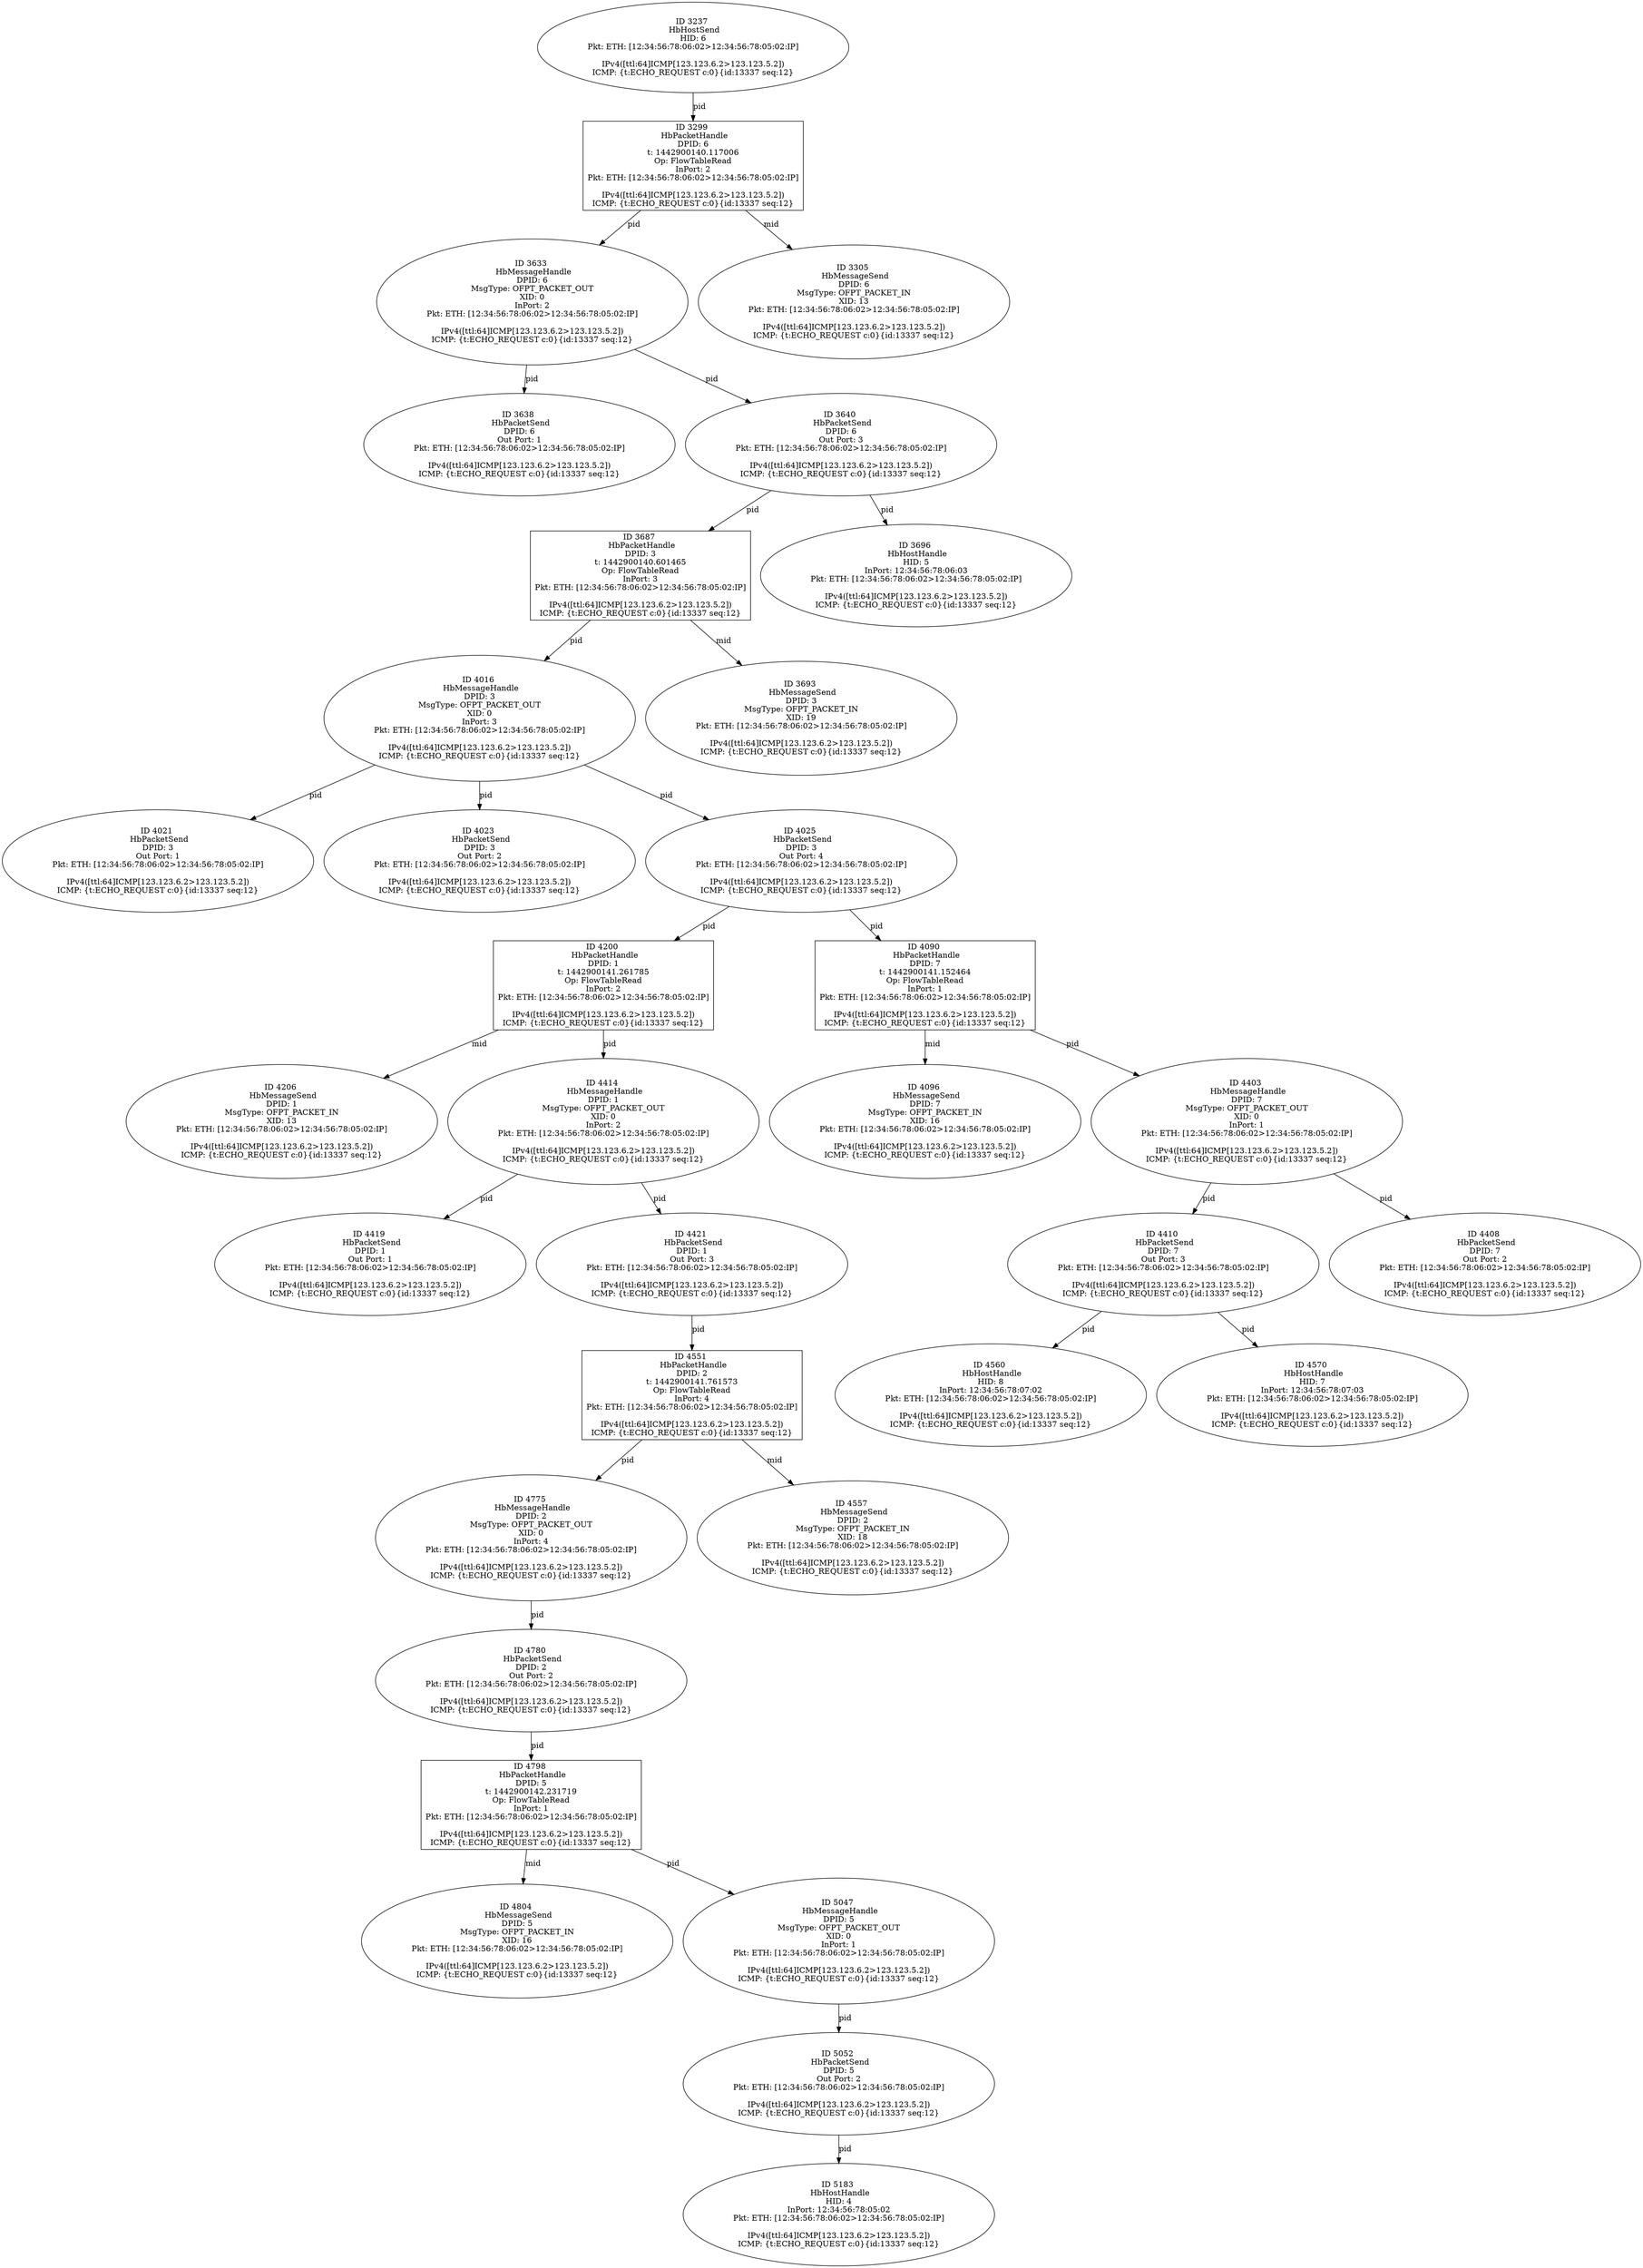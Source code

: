 strict digraph G {
4096 [shape=oval, event=<hb_events.HbMessageSend object at 0x10867fa50>, label="ID 4096 
 HbMessageSend
DPID: 7
MsgType: OFPT_PACKET_IN
XID: 16
Pkt: ETH: [12:34:56:78:06:02>12:34:56:78:05:02:IP]

IPv4([ttl:64]ICMP[123.123.6.2>123.123.5.2])
ICMP: {t:ECHO_REQUEST c:0}{id:13337 seq:12}"];
3237 [shape=oval, event=<hb_events.HbHostSend object at 0x1082bb750>, label="ID 3237 
 HbHostSend
HID: 6
Pkt: ETH: [12:34:56:78:06:02>12:34:56:78:05:02:IP]

IPv4([ttl:64]ICMP[123.123.6.2>123.123.5.2])
ICMP: {t:ECHO_REQUEST c:0}{id:13337 seq:12}"];
4775 [shape=oval, event=<hb_events.HbMessageHandle object at 0x108a62ad0>, label="ID 4775 
 HbMessageHandle
DPID: 2
MsgType: OFPT_PACKET_OUT
XID: 0
InPort: 4
Pkt: ETH: [12:34:56:78:06:02>12:34:56:78:05:02:IP]

IPv4([ttl:64]ICMP[123.123.6.2>123.123.5.2])
ICMP: {t:ECHO_REQUEST c:0}{id:13337 seq:12}"];
4780 [shape=oval, event=<hb_events.HbPacketSend object at 0x108a53310>, label="ID 4780 
 HbPacketSend
DPID: 2
Out Port: 2
Pkt: ETH: [12:34:56:78:06:02>12:34:56:78:05:02:IP]

IPv4([ttl:64]ICMP[123.123.6.2>123.123.5.2])
ICMP: {t:ECHO_REQUEST c:0}{id:13337 seq:12}"];
4016 [shape=oval, event=<hb_events.HbMessageHandle object at 0x108643950>, label="ID 4016 
 HbMessageHandle
DPID: 3
MsgType: OFPT_PACKET_OUT
XID: 0
InPort: 3
Pkt: ETH: [12:34:56:78:06:02>12:34:56:78:05:02:IP]

IPv4([ttl:64]ICMP[123.123.6.2>123.123.5.2])
ICMP: {t:ECHO_REQUEST c:0}{id:13337 seq:12}"];
3633 [shape=oval, event=<hb_events.HbMessageHandle object at 0x108484b90>, label="ID 3633 
 HbMessageHandle
DPID: 6
MsgType: OFPT_PACKET_OUT
XID: 0
InPort: 2
Pkt: ETH: [12:34:56:78:06:02>12:34:56:78:05:02:IP]

IPv4([ttl:64]ICMP[123.123.6.2>123.123.5.2])
ICMP: {t:ECHO_REQUEST c:0}{id:13337 seq:12}"];
4403 [shape=oval, event=<hb_events.HbMessageHandle object at 0x108876190>, label="ID 4403 
 HbMessageHandle
DPID: 7
MsgType: OFPT_PACKET_OUT
XID: 0
InPort: 1
Pkt: ETH: [12:34:56:78:06:02>12:34:56:78:05:02:IP]

IPv4([ttl:64]ICMP[123.123.6.2>123.123.5.2])
ICMP: {t:ECHO_REQUEST c:0}{id:13337 seq:12}"];
4021 [shape=oval, event=<hb_events.HbPacketSend object at 0x1086373d0>, label="ID 4021 
 HbPacketSend
DPID: 3
Out Port: 1
Pkt: ETH: [12:34:56:78:06:02>12:34:56:78:05:02:IP]

IPv4([ttl:64]ICMP[123.123.6.2>123.123.5.2])
ICMP: {t:ECHO_REQUEST c:0}{id:13337 seq:12}"];
3638 [shape=oval, event=<hb_events.HbPacketSend object at 0x108478f50>, label="ID 3638 
 HbPacketSend
DPID: 6
Out Port: 1
Pkt: ETH: [12:34:56:78:06:02>12:34:56:78:05:02:IP]

IPv4([ttl:64]ICMP[123.123.6.2>123.123.5.2])
ICMP: {t:ECHO_REQUEST c:0}{id:13337 seq:12}"];
4023 [shape=oval, event=<hb_events.HbPacketSend object at 0x108637110>, label="ID 4023 
 HbPacketSend
DPID: 3
Out Port: 2
Pkt: ETH: [12:34:56:78:06:02>12:34:56:78:05:02:IP]

IPv4([ttl:64]ICMP[123.123.6.2>123.123.5.2])
ICMP: {t:ECHO_REQUEST c:0}{id:13337 seq:12}"];
3640 [shape=oval, event=<hb_events.HbPacketSend object at 0x10848b1d0>, label="ID 3640 
 HbPacketSend
DPID: 6
Out Port: 3
Pkt: ETH: [12:34:56:78:06:02>12:34:56:78:05:02:IP]

IPv4([ttl:64]ICMP[123.123.6.2>123.123.5.2])
ICMP: {t:ECHO_REQUEST c:0}{id:13337 seq:12}"];
4025 [shape=oval, event=<hb_events.HbPacketSend object at 0x1086371d0>, label="ID 4025 
 HbPacketSend
DPID: 3
Out Port: 4
Pkt: ETH: [12:34:56:78:06:02>12:34:56:78:05:02:IP]

IPv4([ttl:64]ICMP[123.123.6.2>123.123.5.2])
ICMP: {t:ECHO_REQUEST c:0}{id:13337 seq:12}"];
4410 [shape=oval, event=<hb_events.HbPacketSend object at 0x1088624d0>, label="ID 4410 
 HbPacketSend
DPID: 7
Out Port: 3
Pkt: ETH: [12:34:56:78:06:02>12:34:56:78:05:02:IP]

IPv4([ttl:64]ICMP[123.123.6.2>123.123.5.2])
ICMP: {t:ECHO_REQUEST c:0}{id:13337 seq:12}"];
5052 [shape=oval, event=<hb_events.HbPacketSend object at 0x108c0ec50>, label="ID 5052 
 HbPacketSend
DPID: 5
Out Port: 2
Pkt: ETH: [12:34:56:78:06:02>12:34:56:78:05:02:IP]

IPv4([ttl:64]ICMP[123.123.6.2>123.123.5.2])
ICMP: {t:ECHO_REQUEST c:0}{id:13337 seq:12}"];
4798 [shape=box, event=<hb_events.HbPacketHandle object at 0x108a33250>, label="ID 4798 
 HbPacketHandle
DPID: 5
t: 1442900142.231719
Op: FlowTableRead
InPort: 1
Pkt: ETH: [12:34:56:78:06:02>12:34:56:78:05:02:IP]

IPv4([ttl:64]ICMP[123.123.6.2>123.123.5.2])
ICMP: {t:ECHO_REQUEST c:0}{id:13337 seq:12}"];
5183 [shape=oval, event=<hb_events.HbHostHandle object at 0x108d30350>, label="ID 5183 
 HbHostHandle
HID: 4
InPort: 12:34:56:78:05:02
Pkt: ETH: [12:34:56:78:06:02>12:34:56:78:05:02:IP]

IPv4([ttl:64]ICMP[123.123.6.2>123.123.5.2])
ICMP: {t:ECHO_REQUEST c:0}{id:13337 seq:12}"];
4419 [shape=oval, event=<hb_events.HbPacketSend object at 0x108883810>, label="ID 4419 
 HbPacketSend
DPID: 1
Out Port: 1
Pkt: ETH: [12:34:56:78:06:02>12:34:56:78:05:02:IP]

IPv4([ttl:64]ICMP[123.123.6.2>123.123.5.2])
ICMP: {t:ECHO_REQUEST c:0}{id:13337 seq:12}"];
4804 [shape=oval, event=<hb_events.HbMessageSend object at 0x108a81050>, label="ID 4804 
 HbMessageSend
DPID: 5
MsgType: OFPT_PACKET_IN
XID: 16
Pkt: ETH: [12:34:56:78:06:02>12:34:56:78:05:02:IP]

IPv4([ttl:64]ICMP[123.123.6.2>123.123.5.2])
ICMP: {t:ECHO_REQUEST c:0}{id:13337 seq:12}"];
4421 [shape=oval, event=<hb_events.HbPacketSend object at 0x108883a50>, label="ID 4421 
 HbPacketSend
DPID: 1
Out Port: 3
Pkt: ETH: [12:34:56:78:06:02>12:34:56:78:05:02:IP]

IPv4([ttl:64]ICMP[123.123.6.2>123.123.5.2])
ICMP: {t:ECHO_REQUEST c:0}{id:13337 seq:12}"];
4551 [shape=box, event=<hb_events.HbPacketHandle object at 0x108917350>, label="ID 4551 
 HbPacketHandle
DPID: 2
t: 1442900141.761573
Op: FlowTableRead
InPort: 4
Pkt: ETH: [12:34:56:78:06:02>12:34:56:78:05:02:IP]

IPv4([ttl:64]ICMP[123.123.6.2>123.123.5.2])
ICMP: {t:ECHO_REQUEST c:0}{id:13337 seq:12}"];
5047 [shape=oval, event=<hb_events.HbMessageHandle object at 0x108c0e9d0>, label="ID 5047 
 HbMessageHandle
DPID: 5
MsgType: OFPT_PACKET_OUT
XID: 0
InPort: 1
Pkt: ETH: [12:34:56:78:06:02>12:34:56:78:05:02:IP]

IPv4([ttl:64]ICMP[123.123.6.2>123.123.5.2])
ICMP: {t:ECHO_REQUEST c:0}{id:13337 seq:12}"];
4557 [shape=oval, event=<hb_events.HbMessageSend object at 0x10892d910>, label="ID 4557 
 HbMessageSend
DPID: 2
MsgType: OFPT_PACKET_IN
XID: 18
Pkt: ETH: [12:34:56:78:06:02>12:34:56:78:05:02:IP]

IPv4([ttl:64]ICMP[123.123.6.2>123.123.5.2])
ICMP: {t:ECHO_REQUEST c:0}{id:13337 seq:12}"];
4560 [shape=oval, event=<hb_events.HbHostHandle object at 0x10892d850>, label="ID 4560 
 HbHostHandle
HID: 8
InPort: 12:34:56:78:07:02
Pkt: ETH: [12:34:56:78:06:02>12:34:56:78:05:02:IP]

IPv4([ttl:64]ICMP[123.123.6.2>123.123.5.2])
ICMP: {t:ECHO_REQUEST c:0}{id:13337 seq:12}"];
4408 [shape=oval, event=<hb_events.HbPacketSend object at 0x108862290>, label="ID 4408 
 HbPacketSend
DPID: 7
Out Port: 2
Pkt: ETH: [12:34:56:78:06:02>12:34:56:78:05:02:IP]

IPv4([ttl:64]ICMP[123.123.6.2>123.123.5.2])
ICMP: {t:ECHO_REQUEST c:0}{id:13337 seq:12}"];
4570 [shape=oval, event=<hb_events.HbHostHandle object at 0x1089361d0>, label="ID 4570 
 HbHostHandle
HID: 7
InPort: 12:34:56:78:07:03
Pkt: ETH: [12:34:56:78:06:02>12:34:56:78:05:02:IP]

IPv4([ttl:64]ICMP[123.123.6.2>123.123.5.2])
ICMP: {t:ECHO_REQUEST c:0}{id:13337 seq:12}"];
3299 [shape=box, event=<hb_events.HbPacketHandle object at 0x1082fb290>, label="ID 3299 
 HbPacketHandle
DPID: 6
t: 1442900140.117006
Op: FlowTableRead
InPort: 2
Pkt: ETH: [12:34:56:78:06:02>12:34:56:78:05:02:IP]

IPv4([ttl:64]ICMP[123.123.6.2>123.123.5.2])
ICMP: {t:ECHO_REQUEST c:0}{id:13337 seq:12}"];
3687 [shape=box, event=<hb_events.HbPacketHandle object at 0x1084a5790>, label="ID 3687 
 HbPacketHandle
DPID: 3
t: 1442900140.601465
Op: FlowTableRead
InPort: 3
Pkt: ETH: [12:34:56:78:06:02>12:34:56:78:05:02:IP]

IPv4([ttl:64]ICMP[123.123.6.2>123.123.5.2])
ICMP: {t:ECHO_REQUEST c:0}{id:13337 seq:12}"];
4200 [shape=box, event=<hb_events.HbPacketHandle object at 0x108733650>, label="ID 4200 
 HbPacketHandle
DPID: 1
t: 1442900141.261785
Op: FlowTableRead
InPort: 2
Pkt: ETH: [12:34:56:78:06:02>12:34:56:78:05:02:IP]

IPv4([ttl:64]ICMP[123.123.6.2>123.123.5.2])
ICMP: {t:ECHO_REQUEST c:0}{id:13337 seq:12}"];
3305 [shape=oval, event=<hb_events.HbMessageSend object at 0x1083160d0>, label="ID 3305 
 HbMessageSend
DPID: 6
MsgType: OFPT_PACKET_IN
XID: 13
Pkt: ETH: [12:34:56:78:06:02>12:34:56:78:05:02:IP]

IPv4([ttl:64]ICMP[123.123.6.2>123.123.5.2])
ICMP: {t:ECHO_REQUEST c:0}{id:13337 seq:12}"];
3693 [shape=oval, event=<hb_events.HbMessageSend object at 0x1084a5d90>, label="ID 3693 
 HbMessageSend
DPID: 3
MsgType: OFPT_PACKET_IN
XID: 19
Pkt: ETH: [12:34:56:78:06:02>12:34:56:78:05:02:IP]

IPv4([ttl:64]ICMP[123.123.6.2>123.123.5.2])
ICMP: {t:ECHO_REQUEST c:0}{id:13337 seq:12}"];
4206 [shape=oval, event=<hb_events.HbMessageSend object at 0x108741ed0>, label="ID 4206 
 HbMessageSend
DPID: 1
MsgType: OFPT_PACKET_IN
XID: 13
Pkt: ETH: [12:34:56:78:06:02>12:34:56:78:05:02:IP]

IPv4([ttl:64]ICMP[123.123.6.2>123.123.5.2])
ICMP: {t:ECHO_REQUEST c:0}{id:13337 seq:12}"];
3696 [shape=oval, event=<hb_events.HbHostHandle object at 0x10846bd50>, label="ID 3696 
 HbHostHandle
HID: 5
InPort: 12:34:56:78:06:03
Pkt: ETH: [12:34:56:78:06:02>12:34:56:78:05:02:IP]

IPv4([ttl:64]ICMP[123.123.6.2>123.123.5.2])
ICMP: {t:ECHO_REQUEST c:0}{id:13337 seq:12}"];
4414 [shape=oval, event=<hb_events.HbMessageHandle object at 0x1088626d0>, label="ID 4414 
 HbMessageHandle
DPID: 1
MsgType: OFPT_PACKET_OUT
XID: 0
InPort: 2
Pkt: ETH: [12:34:56:78:06:02>12:34:56:78:05:02:IP]

IPv4([ttl:64]ICMP[123.123.6.2>123.123.5.2])
ICMP: {t:ECHO_REQUEST c:0}{id:13337 seq:12}"];
4090 [shape=box, event=<hb_events.HbPacketHandle object at 0x108692150>, label="ID 4090 
 HbPacketHandle
DPID: 7
t: 1442900141.152464
Op: FlowTableRead
InPort: 1
Pkt: ETH: [12:34:56:78:06:02>12:34:56:78:05:02:IP]

IPv4([ttl:64]ICMP[123.123.6.2>123.123.5.2])
ICMP: {t:ECHO_REQUEST c:0}{id:13337 seq:12}"];
3237 -> 3299  [rel=pid, label=pid];
4775 -> 4780  [rel=pid, label=pid];
4780 -> 4798  [rel=pid, label=pid];
4016 -> 4025  [rel=pid, label=pid];
4016 -> 4021  [rel=pid, label=pid];
4016 -> 4023  [rel=pid, label=pid];
3633 -> 3640  [rel=pid, label=pid];
3633 -> 3638  [rel=pid, label=pid];
4403 -> 4408  [rel=pid, label=pid];
4403 -> 4410  [rel=pid, label=pid];
5047 -> 5052  [rel=pid, label=pid];
3640 -> 3696  [rel=pid, label=pid];
3640 -> 3687  [rel=pid, label=pid];
4025 -> 4200  [rel=pid, label=pid];
4025 -> 4090  [rel=pid, label=pid];
4410 -> 4560  [rel=pid, label=pid];
4410 -> 4570  [rel=pid, label=pid];
5052 -> 5183  [rel=pid, label=pid];
4798 -> 4804  [rel=mid, label=mid];
4798 -> 5047  [rel=pid, label=pid];
4421 -> 4551  [rel=pid, label=pid];
4551 -> 4557  [rel=mid, label=mid];
4551 -> 4775  [rel=pid, label=pid];
3299 -> 3305  [rel=mid, label=mid];
3299 -> 3633  [rel=pid, label=pid];
3687 -> 4016  [rel=pid, label=pid];
3687 -> 3693  [rel=mid, label=mid];
4200 -> 4414  [rel=pid, label=pid];
4200 -> 4206  [rel=mid, label=mid];
4414 -> 4419  [rel=pid, label=pid];
4414 -> 4421  [rel=pid, label=pid];
4090 -> 4096  [rel=mid, label=mid];
4090 -> 4403  [rel=pid, label=pid];
}
